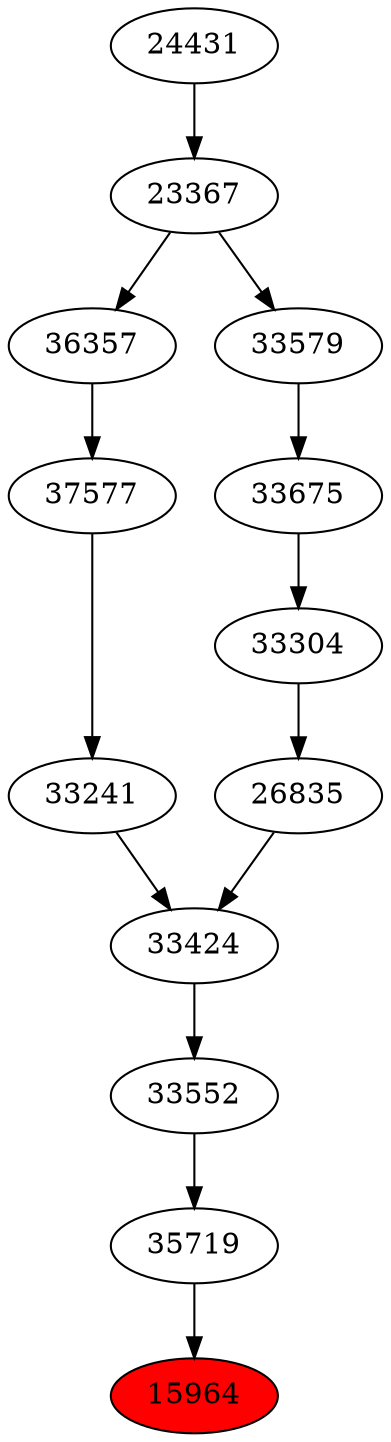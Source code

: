 strict digraph{ 
15964 [label="15964" fillcolor=red style=filled]
35719 -> 15964
35719 [label="35719"]
33552 -> 35719
33552 [label="33552"]
33424 -> 33552
33424 [label="33424"]
33241 -> 33424
26835 -> 33424
33241 [label="33241"]
37577 -> 33241
26835 [label="26835"]
33304 -> 26835
37577 [label="37577"]
36357 -> 37577
33304 [label="33304"]
33675 -> 33304
36357 [label="36357"]
23367 -> 36357
33675 [label="33675"]
33579 -> 33675
23367 [label="23367"]
24431 -> 23367
33579 [label="33579"]
23367 -> 33579
24431 [label="24431"]
}